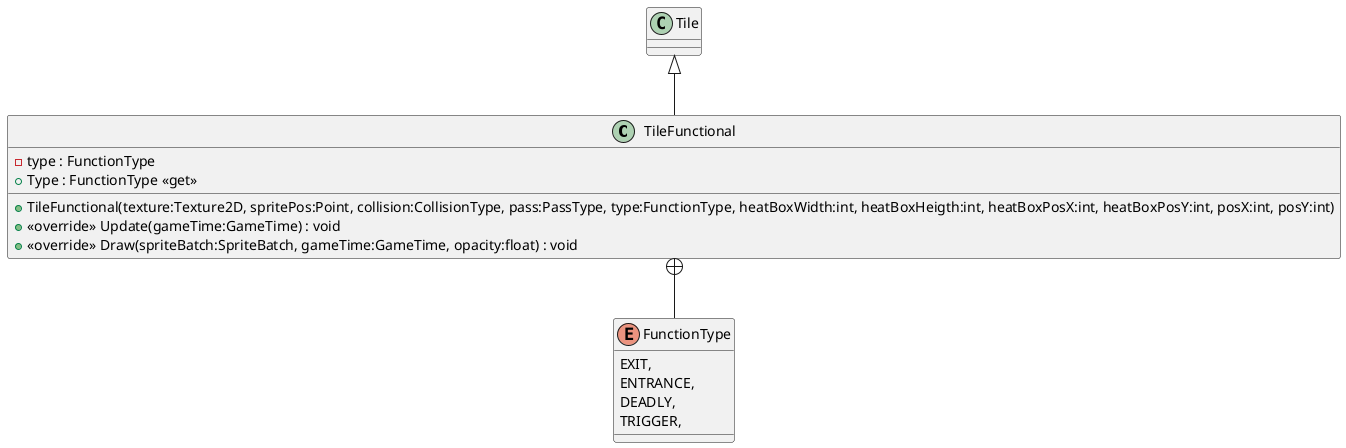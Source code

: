 @startuml
class TileFunctional {
    - type : FunctionType
    + TileFunctional(texture:Texture2D, spritePos:Point, collision:CollisionType, pass:PassType, type:FunctionType, heatBoxWidth:int, heatBoxHeigth:int, heatBoxPosX:int, heatBoxPosY:int, posX:int, posY:int)
    + <<override>> Update(gameTime:GameTime) : void
    + <<override>> Draw(spriteBatch:SpriteBatch, gameTime:GameTime, opacity:float) : void
    + Type : FunctionType <<get>>
}
enum FunctionType {
    EXIT,
    ENTRANCE,
    DEADLY,
    TRIGGER,
}
Tile <|-- TileFunctional
TileFunctional +-- FunctionType
@enduml
